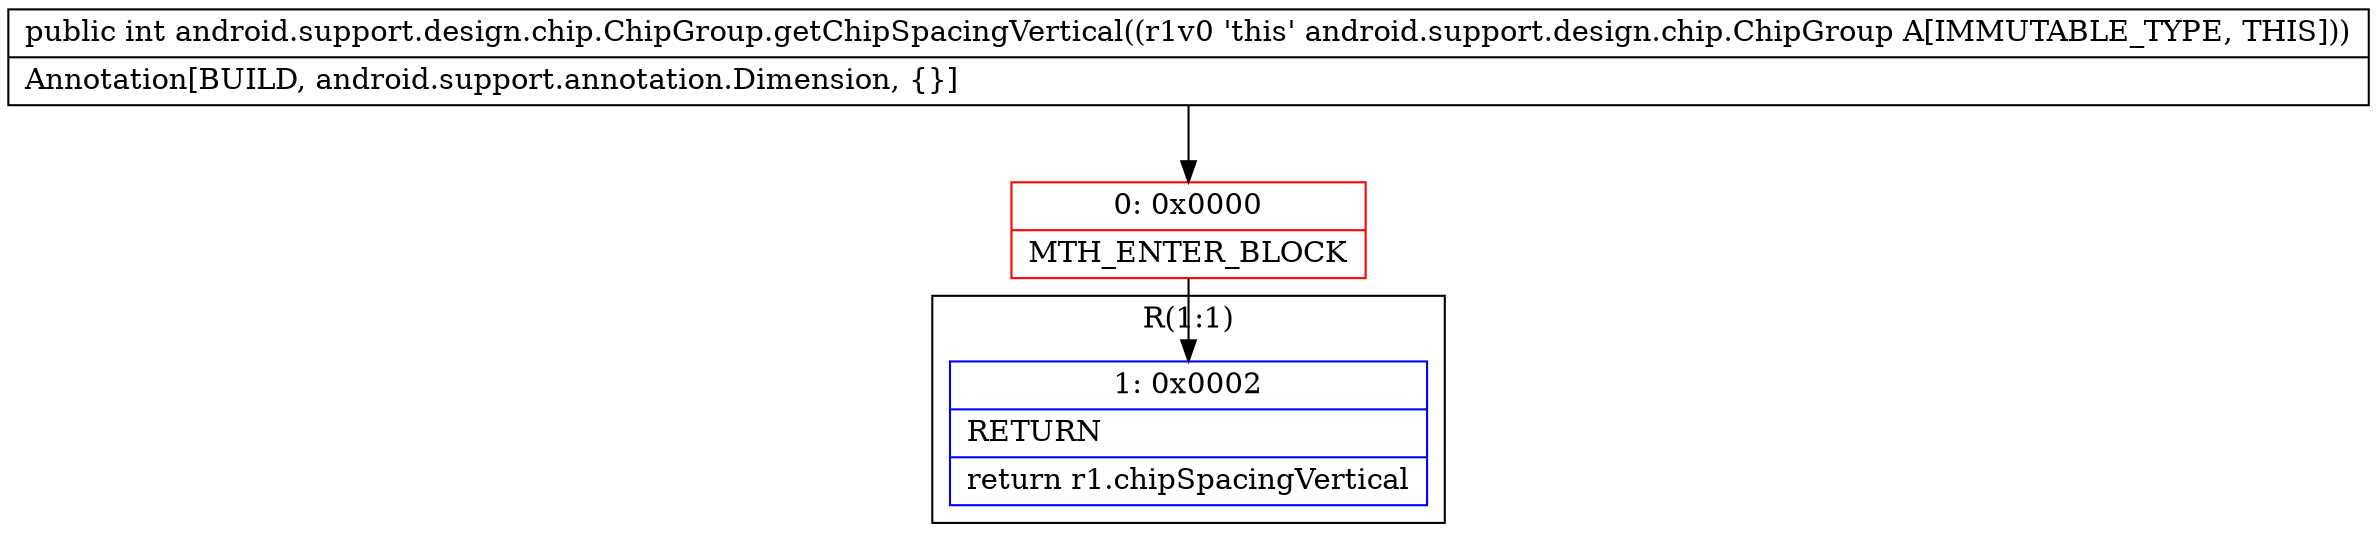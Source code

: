 digraph "CFG forandroid.support.design.chip.ChipGroup.getChipSpacingVertical()I" {
subgraph cluster_Region_132728128 {
label = "R(1:1)";
node [shape=record,color=blue];
Node_1 [shape=record,label="{1\:\ 0x0002|RETURN\l|return r1.chipSpacingVertical\l}"];
}
Node_0 [shape=record,color=red,label="{0\:\ 0x0000|MTH_ENTER_BLOCK\l}"];
MethodNode[shape=record,label="{public int android.support.design.chip.ChipGroup.getChipSpacingVertical((r1v0 'this' android.support.design.chip.ChipGroup A[IMMUTABLE_TYPE, THIS]))  | Annotation[BUILD, android.support.annotation.Dimension, \{\}]\l}"];
MethodNode -> Node_0;
Node_0 -> Node_1;
}

